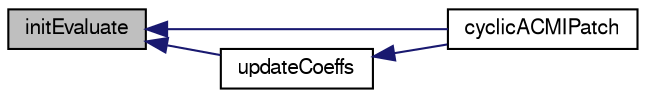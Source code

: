 digraph "initEvaluate"
{
  bgcolor="transparent";
  edge [fontname="FreeSans",fontsize="10",labelfontname="FreeSans",labelfontsize="10"];
  node [fontname="FreeSans",fontsize="10",shape=record];
  rankdir="LR";
  Node254 [label="initEvaluate",height=0.2,width=0.4,color="black", fillcolor="grey75", style="filled", fontcolor="black"];
  Node254 -> Node255 [dir="back",color="midnightblue",fontsize="10",style="solid",fontname="FreeSans"];
  Node255 [label="cyclicACMIPatch",height=0.2,width=0.4,color="black",URL="$a22010.html#a9fd5d26cb4c738b5b9afdf8544523658",tooltip="Return local reference cast into the cyclic AMI patch. "];
  Node254 -> Node256 [dir="back",color="midnightblue",fontsize="10",style="solid",fontname="FreeSans"];
  Node256 [label="updateCoeffs",height=0.2,width=0.4,color="black",URL="$a22010.html#a7e24eafac629d3733181cd942d4c902f",tooltip="Update the coefficients associated with the patch field. "];
  Node256 -> Node255 [dir="back",color="midnightblue",fontsize="10",style="solid",fontname="FreeSans"];
}
